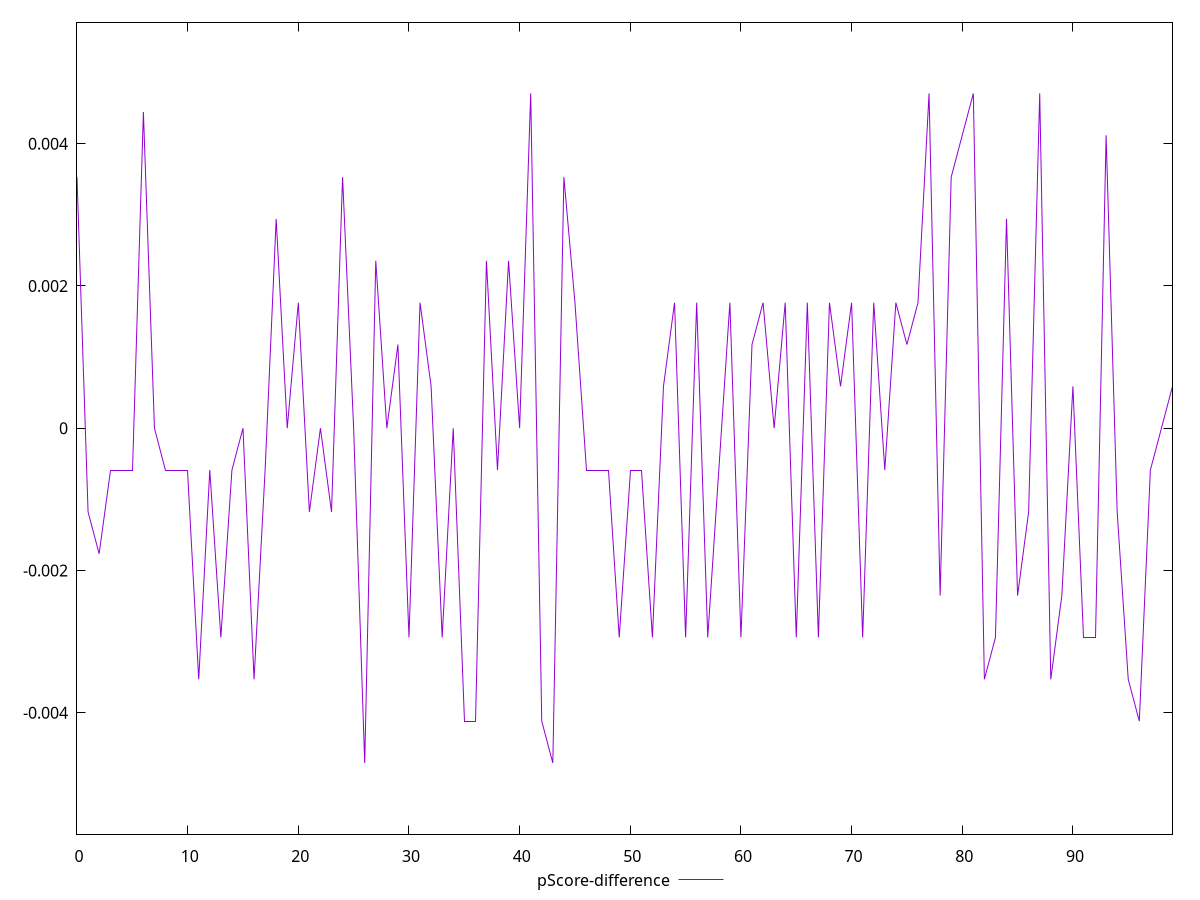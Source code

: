 reset

$pScoreDifference <<EOF
0 0.0035294117647058365
1 -0.0011764705882352788
2 -0.001764705882352946
3 -0.0005882352941176117
4 -0.0005882352941176117
5 -0.0005882352941176117
6 0.004444444444444473
7 0
8 -0.0005882352941176117
9 -0.0005882352941176117
10 -0.0005882352941176117
11 -0.003529411764705892
12 -0.0005882352941176117
13 -0.002941176470588225
14 -0.0005882352941176117
15 0
16 -0.003529411764705892
17 -0.0005882352941176117
18 0.002941176470588225
19 0
20 0.001764705882352946
21 -0.0011764705882352788
22 0
23 -0.0011764705882353343
24 0.0035294117647058365
25 0
26 -0.004705882352941171
27 0.002352941176470613
28 0
29 0.0011764705882352788
30 -0.002941176470588225
31 0.001764705882352946
32 0.0005882352941176117
33 -0.002941176470588225
34 0
35 -0.004117647058823559
36 -0.004117647058823559
37 0.002352941176470613
38 -0.0005882352941176117
39 0.0023529411764705577
40 0
41 0.004705882352941171
42 -0.004117647058823504
43 -0.004705882352941171
44 0.0035294117647058365
45 0.001764705882352946
46 -0.0005882352941176117
47 -0.0005882352941176117
48 -0.0005882352941176117
49 -0.002941176470588225
50 -0.0005882352941176117
51 -0.0005882352941176117
52 -0.002941176470588225
53 0.0005882352941176672
54 0.001764705882352946
55 -0.002941176470588225
56 0.001764705882352946
57 -0.002941176470588225
58 -0.0005882352941176117
59 0.001764705882352946
60 -0.002941176470588225
61 0.0011764705882352788
62 0.001764705882352946
63 0
64 0.001764705882352946
65 -0.002941176470588225
66 0.001764705882352946
67 -0.002941176470588225
68 0.001764705882352946
69 0.0005882352941176672
70 0.001764705882352946
71 -0.002941176470588225
72 0.001764705882352946
73 -0.0005882352941176117
74 0.001764705882352946
75 0.0011764705882352788
76 0.001764705882352946
77 0.004705882352941171
78 -0.002352941176470613
79 0.003529411764705892
80 0.004117647058823559
81 0.004705882352941171
82 -0.003529411764705892
83 -0.002941176470588225
84 0.002941176470588225
85 -0.002352941176470613
86 -0.0011764705882352788
87 0.004705882352941171
88 -0.003529411764705892
89 -0.002352941176470613
90 0.0005882352941176117
91 -0.002941176470588225
92 -0.002941176470588225
93 0.004117647058823504
94 -0.0011764705882353343
95 -0.0035294117647058365
96 -0.004117647058823504
97 -0.0005882352941176672
98 0
99 0.0005882352941176672
EOF

set key outside below
set xrange [0:99]
set yrange [-0.005705882352941171:0.005705882352941171]
set trange [-0.005705882352941171:0.005705882352941171]
set terminal svg size 640, 500 enhanced background rgb 'white'
set output "reprap/uses-webp-images/samples/pages+cached+noexternal+nomedia+nocss/pScore-difference/values.svg"

plot $pScoreDifference title "pScore-difference" with line

reset
